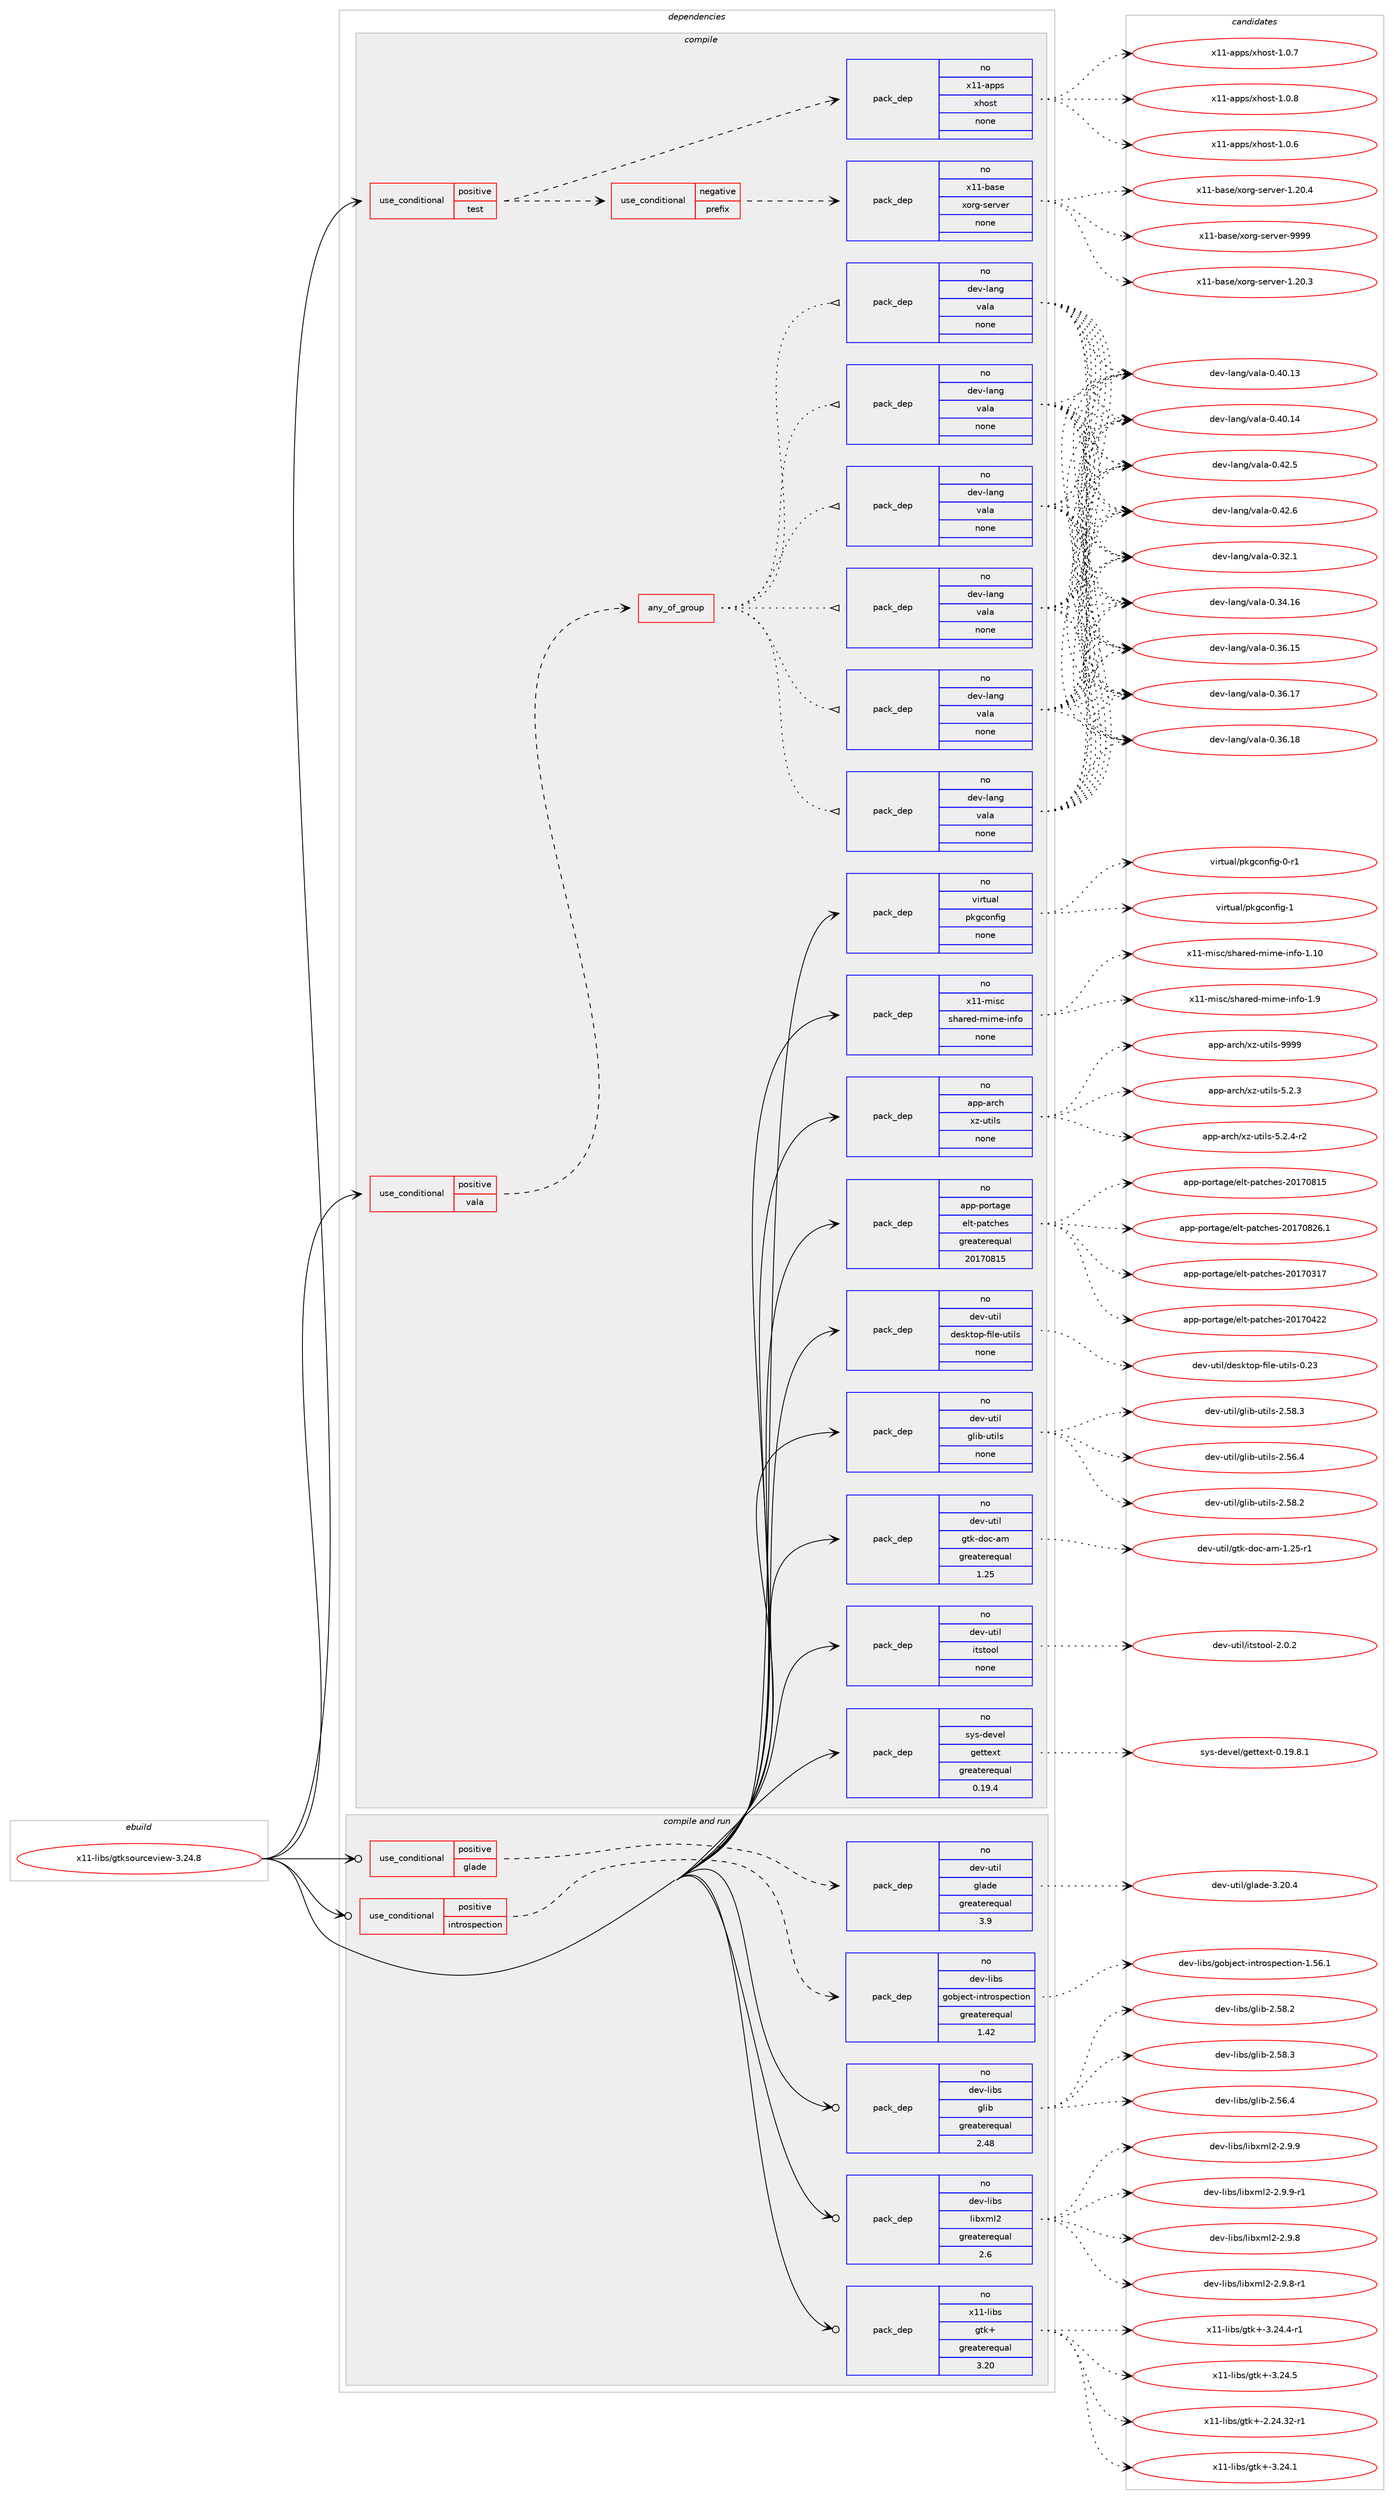 digraph prolog {

# *************
# Graph options
# *************

newrank=true;
concentrate=true;
compound=true;
graph [rankdir=LR,fontname=Helvetica,fontsize=10,ranksep=1.5];#, ranksep=2.5, nodesep=0.2];
edge  [arrowhead=vee];
node  [fontname=Helvetica,fontsize=10];

# **********
# The ebuild
# **********

subgraph cluster_leftcol {
color=gray;
rank=same;
label=<<i>ebuild</i>>;
id [label="x11-libs/gtksourceview-3.24.8", color=red, width=4, href="../x11-libs/gtksourceview-3.24.8.svg"];
}

# ****************
# The dependencies
# ****************

subgraph cluster_midcol {
color=gray;
label=<<i>dependencies</i>>;
subgraph cluster_compile {
fillcolor="#eeeeee";
style=filled;
label=<<i>compile</i>>;
subgraph cond465964 {
dependency1758961 [label=<<TABLE BORDER="0" CELLBORDER="1" CELLSPACING="0" CELLPADDING="4"><TR><TD ROWSPAN="3" CELLPADDING="10">use_conditional</TD></TR><TR><TD>positive</TD></TR><TR><TD>test</TD></TR></TABLE>>, shape=none, color=red];
subgraph cond465965 {
dependency1758962 [label=<<TABLE BORDER="0" CELLBORDER="1" CELLSPACING="0" CELLPADDING="4"><TR><TD ROWSPAN="3" CELLPADDING="10">use_conditional</TD></TR><TR><TD>negative</TD></TR><TR><TD>prefix</TD></TR></TABLE>>, shape=none, color=red];
subgraph pack1263482 {
dependency1758963 [label=<<TABLE BORDER="0" CELLBORDER="1" CELLSPACING="0" CELLPADDING="4" WIDTH="220"><TR><TD ROWSPAN="6" CELLPADDING="30">pack_dep</TD></TR><TR><TD WIDTH="110">no</TD></TR><TR><TD>x11-base</TD></TR><TR><TD>xorg-server</TD></TR><TR><TD>none</TD></TR><TR><TD></TD></TR></TABLE>>, shape=none, color=blue];
}
dependency1758962:e -> dependency1758963:w [weight=20,style="dashed",arrowhead="vee"];
}
dependency1758961:e -> dependency1758962:w [weight=20,style="dashed",arrowhead="vee"];
subgraph pack1263483 {
dependency1758964 [label=<<TABLE BORDER="0" CELLBORDER="1" CELLSPACING="0" CELLPADDING="4" WIDTH="220"><TR><TD ROWSPAN="6" CELLPADDING="30">pack_dep</TD></TR><TR><TD WIDTH="110">no</TD></TR><TR><TD>x11-apps</TD></TR><TR><TD>xhost</TD></TR><TR><TD>none</TD></TR><TR><TD></TD></TR></TABLE>>, shape=none, color=blue];
}
dependency1758961:e -> dependency1758964:w [weight=20,style="dashed",arrowhead="vee"];
}
id:e -> dependency1758961:w [weight=20,style="solid",arrowhead="vee"];
subgraph cond465966 {
dependency1758965 [label=<<TABLE BORDER="0" CELLBORDER="1" CELLSPACING="0" CELLPADDING="4"><TR><TD ROWSPAN="3" CELLPADDING="10">use_conditional</TD></TR><TR><TD>positive</TD></TR><TR><TD>vala</TD></TR></TABLE>>, shape=none, color=red];
subgraph any28512 {
dependency1758966 [label=<<TABLE BORDER="0" CELLBORDER="1" CELLSPACING="0" CELLPADDING="4"><TR><TD CELLPADDING="10">any_of_group</TD></TR></TABLE>>, shape=none, color=red];subgraph pack1263484 {
dependency1758967 [label=<<TABLE BORDER="0" CELLBORDER="1" CELLSPACING="0" CELLPADDING="4" WIDTH="220"><TR><TD ROWSPAN="6" CELLPADDING="30">pack_dep</TD></TR><TR><TD WIDTH="110">no</TD></TR><TR><TD>dev-lang</TD></TR><TR><TD>vala</TD></TR><TR><TD>none</TD></TR><TR><TD></TD></TR></TABLE>>, shape=none, color=blue];
}
dependency1758966:e -> dependency1758967:w [weight=20,style="dotted",arrowhead="oinv"];
subgraph pack1263485 {
dependency1758968 [label=<<TABLE BORDER="0" CELLBORDER="1" CELLSPACING="0" CELLPADDING="4" WIDTH="220"><TR><TD ROWSPAN="6" CELLPADDING="30">pack_dep</TD></TR><TR><TD WIDTH="110">no</TD></TR><TR><TD>dev-lang</TD></TR><TR><TD>vala</TD></TR><TR><TD>none</TD></TR><TR><TD></TD></TR></TABLE>>, shape=none, color=blue];
}
dependency1758966:e -> dependency1758968:w [weight=20,style="dotted",arrowhead="oinv"];
subgraph pack1263486 {
dependency1758969 [label=<<TABLE BORDER="0" CELLBORDER="1" CELLSPACING="0" CELLPADDING="4" WIDTH="220"><TR><TD ROWSPAN="6" CELLPADDING="30">pack_dep</TD></TR><TR><TD WIDTH="110">no</TD></TR><TR><TD>dev-lang</TD></TR><TR><TD>vala</TD></TR><TR><TD>none</TD></TR><TR><TD></TD></TR></TABLE>>, shape=none, color=blue];
}
dependency1758966:e -> dependency1758969:w [weight=20,style="dotted",arrowhead="oinv"];
subgraph pack1263487 {
dependency1758970 [label=<<TABLE BORDER="0" CELLBORDER="1" CELLSPACING="0" CELLPADDING="4" WIDTH="220"><TR><TD ROWSPAN="6" CELLPADDING="30">pack_dep</TD></TR><TR><TD WIDTH="110">no</TD></TR><TR><TD>dev-lang</TD></TR><TR><TD>vala</TD></TR><TR><TD>none</TD></TR><TR><TD></TD></TR></TABLE>>, shape=none, color=blue];
}
dependency1758966:e -> dependency1758970:w [weight=20,style="dotted",arrowhead="oinv"];
subgraph pack1263488 {
dependency1758971 [label=<<TABLE BORDER="0" CELLBORDER="1" CELLSPACING="0" CELLPADDING="4" WIDTH="220"><TR><TD ROWSPAN="6" CELLPADDING="30">pack_dep</TD></TR><TR><TD WIDTH="110">no</TD></TR><TR><TD>dev-lang</TD></TR><TR><TD>vala</TD></TR><TR><TD>none</TD></TR><TR><TD></TD></TR></TABLE>>, shape=none, color=blue];
}
dependency1758966:e -> dependency1758971:w [weight=20,style="dotted",arrowhead="oinv"];
subgraph pack1263489 {
dependency1758972 [label=<<TABLE BORDER="0" CELLBORDER="1" CELLSPACING="0" CELLPADDING="4" WIDTH="220"><TR><TD ROWSPAN="6" CELLPADDING="30">pack_dep</TD></TR><TR><TD WIDTH="110">no</TD></TR><TR><TD>dev-lang</TD></TR><TR><TD>vala</TD></TR><TR><TD>none</TD></TR><TR><TD></TD></TR></TABLE>>, shape=none, color=blue];
}
dependency1758966:e -> dependency1758972:w [weight=20,style="dotted",arrowhead="oinv"];
}
dependency1758965:e -> dependency1758966:w [weight=20,style="dashed",arrowhead="vee"];
}
id:e -> dependency1758965:w [weight=20,style="solid",arrowhead="vee"];
subgraph pack1263490 {
dependency1758973 [label=<<TABLE BORDER="0" CELLBORDER="1" CELLSPACING="0" CELLPADDING="4" WIDTH="220"><TR><TD ROWSPAN="6" CELLPADDING="30">pack_dep</TD></TR><TR><TD WIDTH="110">no</TD></TR><TR><TD>app-arch</TD></TR><TR><TD>xz-utils</TD></TR><TR><TD>none</TD></TR><TR><TD></TD></TR></TABLE>>, shape=none, color=blue];
}
id:e -> dependency1758973:w [weight=20,style="solid",arrowhead="vee"];
subgraph pack1263491 {
dependency1758974 [label=<<TABLE BORDER="0" CELLBORDER="1" CELLSPACING="0" CELLPADDING="4" WIDTH="220"><TR><TD ROWSPAN="6" CELLPADDING="30">pack_dep</TD></TR><TR><TD WIDTH="110">no</TD></TR><TR><TD>app-portage</TD></TR><TR><TD>elt-patches</TD></TR><TR><TD>greaterequal</TD></TR><TR><TD>20170815</TD></TR></TABLE>>, shape=none, color=blue];
}
id:e -> dependency1758974:w [weight=20,style="solid",arrowhead="vee"];
subgraph pack1263492 {
dependency1758975 [label=<<TABLE BORDER="0" CELLBORDER="1" CELLSPACING="0" CELLPADDING="4" WIDTH="220"><TR><TD ROWSPAN="6" CELLPADDING="30">pack_dep</TD></TR><TR><TD WIDTH="110">no</TD></TR><TR><TD>dev-util</TD></TR><TR><TD>desktop-file-utils</TD></TR><TR><TD>none</TD></TR><TR><TD></TD></TR></TABLE>>, shape=none, color=blue];
}
id:e -> dependency1758975:w [weight=20,style="solid",arrowhead="vee"];
subgraph pack1263493 {
dependency1758976 [label=<<TABLE BORDER="0" CELLBORDER="1" CELLSPACING="0" CELLPADDING="4" WIDTH="220"><TR><TD ROWSPAN="6" CELLPADDING="30">pack_dep</TD></TR><TR><TD WIDTH="110">no</TD></TR><TR><TD>dev-util</TD></TR><TR><TD>glib-utils</TD></TR><TR><TD>none</TD></TR><TR><TD></TD></TR></TABLE>>, shape=none, color=blue];
}
id:e -> dependency1758976:w [weight=20,style="solid",arrowhead="vee"];
subgraph pack1263494 {
dependency1758977 [label=<<TABLE BORDER="0" CELLBORDER="1" CELLSPACING="0" CELLPADDING="4" WIDTH="220"><TR><TD ROWSPAN="6" CELLPADDING="30">pack_dep</TD></TR><TR><TD WIDTH="110">no</TD></TR><TR><TD>dev-util</TD></TR><TR><TD>gtk-doc-am</TD></TR><TR><TD>greaterequal</TD></TR><TR><TD>1.25</TD></TR></TABLE>>, shape=none, color=blue];
}
id:e -> dependency1758977:w [weight=20,style="solid",arrowhead="vee"];
subgraph pack1263495 {
dependency1758978 [label=<<TABLE BORDER="0" CELLBORDER="1" CELLSPACING="0" CELLPADDING="4" WIDTH="220"><TR><TD ROWSPAN="6" CELLPADDING="30">pack_dep</TD></TR><TR><TD WIDTH="110">no</TD></TR><TR><TD>dev-util</TD></TR><TR><TD>itstool</TD></TR><TR><TD>none</TD></TR><TR><TD></TD></TR></TABLE>>, shape=none, color=blue];
}
id:e -> dependency1758978:w [weight=20,style="solid",arrowhead="vee"];
subgraph pack1263496 {
dependency1758979 [label=<<TABLE BORDER="0" CELLBORDER="1" CELLSPACING="0" CELLPADDING="4" WIDTH="220"><TR><TD ROWSPAN="6" CELLPADDING="30">pack_dep</TD></TR><TR><TD WIDTH="110">no</TD></TR><TR><TD>sys-devel</TD></TR><TR><TD>gettext</TD></TR><TR><TD>greaterequal</TD></TR><TR><TD>0.19.4</TD></TR></TABLE>>, shape=none, color=blue];
}
id:e -> dependency1758979:w [weight=20,style="solid",arrowhead="vee"];
subgraph pack1263497 {
dependency1758980 [label=<<TABLE BORDER="0" CELLBORDER="1" CELLSPACING="0" CELLPADDING="4" WIDTH="220"><TR><TD ROWSPAN="6" CELLPADDING="30">pack_dep</TD></TR><TR><TD WIDTH="110">no</TD></TR><TR><TD>virtual</TD></TR><TR><TD>pkgconfig</TD></TR><TR><TD>none</TD></TR><TR><TD></TD></TR></TABLE>>, shape=none, color=blue];
}
id:e -> dependency1758980:w [weight=20,style="solid",arrowhead="vee"];
subgraph pack1263498 {
dependency1758981 [label=<<TABLE BORDER="0" CELLBORDER="1" CELLSPACING="0" CELLPADDING="4" WIDTH="220"><TR><TD ROWSPAN="6" CELLPADDING="30">pack_dep</TD></TR><TR><TD WIDTH="110">no</TD></TR><TR><TD>x11-misc</TD></TR><TR><TD>shared-mime-info</TD></TR><TR><TD>none</TD></TR><TR><TD></TD></TR></TABLE>>, shape=none, color=blue];
}
id:e -> dependency1758981:w [weight=20,style="solid",arrowhead="vee"];
}
subgraph cluster_compileandrun {
fillcolor="#eeeeee";
style=filled;
label=<<i>compile and run</i>>;
subgraph cond465967 {
dependency1758982 [label=<<TABLE BORDER="0" CELLBORDER="1" CELLSPACING="0" CELLPADDING="4"><TR><TD ROWSPAN="3" CELLPADDING="10">use_conditional</TD></TR><TR><TD>positive</TD></TR><TR><TD>glade</TD></TR></TABLE>>, shape=none, color=red];
subgraph pack1263499 {
dependency1758983 [label=<<TABLE BORDER="0" CELLBORDER="1" CELLSPACING="0" CELLPADDING="4" WIDTH="220"><TR><TD ROWSPAN="6" CELLPADDING="30">pack_dep</TD></TR><TR><TD WIDTH="110">no</TD></TR><TR><TD>dev-util</TD></TR><TR><TD>glade</TD></TR><TR><TD>greaterequal</TD></TR><TR><TD>3.9</TD></TR></TABLE>>, shape=none, color=blue];
}
dependency1758982:e -> dependency1758983:w [weight=20,style="dashed",arrowhead="vee"];
}
id:e -> dependency1758982:w [weight=20,style="solid",arrowhead="odotvee"];
subgraph cond465968 {
dependency1758984 [label=<<TABLE BORDER="0" CELLBORDER="1" CELLSPACING="0" CELLPADDING="4"><TR><TD ROWSPAN="3" CELLPADDING="10">use_conditional</TD></TR><TR><TD>positive</TD></TR><TR><TD>introspection</TD></TR></TABLE>>, shape=none, color=red];
subgraph pack1263500 {
dependency1758985 [label=<<TABLE BORDER="0" CELLBORDER="1" CELLSPACING="0" CELLPADDING="4" WIDTH="220"><TR><TD ROWSPAN="6" CELLPADDING="30">pack_dep</TD></TR><TR><TD WIDTH="110">no</TD></TR><TR><TD>dev-libs</TD></TR><TR><TD>gobject-introspection</TD></TR><TR><TD>greaterequal</TD></TR><TR><TD>1.42</TD></TR></TABLE>>, shape=none, color=blue];
}
dependency1758984:e -> dependency1758985:w [weight=20,style="dashed",arrowhead="vee"];
}
id:e -> dependency1758984:w [weight=20,style="solid",arrowhead="odotvee"];
subgraph pack1263501 {
dependency1758986 [label=<<TABLE BORDER="0" CELLBORDER="1" CELLSPACING="0" CELLPADDING="4" WIDTH="220"><TR><TD ROWSPAN="6" CELLPADDING="30">pack_dep</TD></TR><TR><TD WIDTH="110">no</TD></TR><TR><TD>dev-libs</TD></TR><TR><TD>glib</TD></TR><TR><TD>greaterequal</TD></TR><TR><TD>2.48</TD></TR></TABLE>>, shape=none, color=blue];
}
id:e -> dependency1758986:w [weight=20,style="solid",arrowhead="odotvee"];
subgraph pack1263502 {
dependency1758987 [label=<<TABLE BORDER="0" CELLBORDER="1" CELLSPACING="0" CELLPADDING="4" WIDTH="220"><TR><TD ROWSPAN="6" CELLPADDING="30">pack_dep</TD></TR><TR><TD WIDTH="110">no</TD></TR><TR><TD>dev-libs</TD></TR><TR><TD>libxml2</TD></TR><TR><TD>greaterequal</TD></TR><TR><TD>2.6</TD></TR></TABLE>>, shape=none, color=blue];
}
id:e -> dependency1758987:w [weight=20,style="solid",arrowhead="odotvee"];
subgraph pack1263503 {
dependency1758988 [label=<<TABLE BORDER="0" CELLBORDER="1" CELLSPACING="0" CELLPADDING="4" WIDTH="220"><TR><TD ROWSPAN="6" CELLPADDING="30">pack_dep</TD></TR><TR><TD WIDTH="110">no</TD></TR><TR><TD>x11-libs</TD></TR><TR><TD>gtk+</TD></TR><TR><TD>greaterequal</TD></TR><TR><TD>3.20</TD></TR></TABLE>>, shape=none, color=blue];
}
id:e -> dependency1758988:w [weight=20,style="solid",arrowhead="odotvee"];
}
subgraph cluster_run {
fillcolor="#eeeeee";
style=filled;
label=<<i>run</i>>;
}
}

# **************
# The candidates
# **************

subgraph cluster_choices {
rank=same;
color=gray;
label=<<i>candidates</i>>;

subgraph choice1263482 {
color=black;
nodesep=1;
choice1204949459897115101471201111141034511510111411810111445494650484651 [label="x11-base/xorg-server-1.20.3", color=red, width=4,href="../x11-base/xorg-server-1.20.3.svg"];
choice1204949459897115101471201111141034511510111411810111445494650484652 [label="x11-base/xorg-server-1.20.4", color=red, width=4,href="../x11-base/xorg-server-1.20.4.svg"];
choice120494945989711510147120111114103451151011141181011144557575757 [label="x11-base/xorg-server-9999", color=red, width=4,href="../x11-base/xorg-server-9999.svg"];
dependency1758963:e -> choice1204949459897115101471201111141034511510111411810111445494650484651:w [style=dotted,weight="100"];
dependency1758963:e -> choice1204949459897115101471201111141034511510111411810111445494650484652:w [style=dotted,weight="100"];
dependency1758963:e -> choice120494945989711510147120111114103451151011141181011144557575757:w [style=dotted,weight="100"];
}
subgraph choice1263483 {
color=black;
nodesep=1;
choice1204949459711211211547120104111115116454946484654 [label="x11-apps/xhost-1.0.6", color=red, width=4,href="../x11-apps/xhost-1.0.6.svg"];
choice1204949459711211211547120104111115116454946484655 [label="x11-apps/xhost-1.0.7", color=red, width=4,href="../x11-apps/xhost-1.0.7.svg"];
choice1204949459711211211547120104111115116454946484656 [label="x11-apps/xhost-1.0.8", color=red, width=4,href="../x11-apps/xhost-1.0.8.svg"];
dependency1758964:e -> choice1204949459711211211547120104111115116454946484654:w [style=dotted,weight="100"];
dependency1758964:e -> choice1204949459711211211547120104111115116454946484655:w [style=dotted,weight="100"];
dependency1758964:e -> choice1204949459711211211547120104111115116454946484656:w [style=dotted,weight="100"];
}
subgraph choice1263484 {
color=black;
nodesep=1;
choice100101118451089711010347118971089745484651504649 [label="dev-lang/vala-0.32.1", color=red, width=4,href="../dev-lang/vala-0.32.1.svg"];
choice10010111845108971101034711897108974548465152464954 [label="dev-lang/vala-0.34.16", color=red, width=4,href="../dev-lang/vala-0.34.16.svg"];
choice10010111845108971101034711897108974548465154464953 [label="dev-lang/vala-0.36.15", color=red, width=4,href="../dev-lang/vala-0.36.15.svg"];
choice10010111845108971101034711897108974548465154464955 [label="dev-lang/vala-0.36.17", color=red, width=4,href="../dev-lang/vala-0.36.17.svg"];
choice10010111845108971101034711897108974548465154464956 [label="dev-lang/vala-0.36.18", color=red, width=4,href="../dev-lang/vala-0.36.18.svg"];
choice10010111845108971101034711897108974548465248464951 [label="dev-lang/vala-0.40.13", color=red, width=4,href="../dev-lang/vala-0.40.13.svg"];
choice10010111845108971101034711897108974548465248464952 [label="dev-lang/vala-0.40.14", color=red, width=4,href="../dev-lang/vala-0.40.14.svg"];
choice100101118451089711010347118971089745484652504653 [label="dev-lang/vala-0.42.5", color=red, width=4,href="../dev-lang/vala-0.42.5.svg"];
choice100101118451089711010347118971089745484652504654 [label="dev-lang/vala-0.42.6", color=red, width=4,href="../dev-lang/vala-0.42.6.svg"];
dependency1758967:e -> choice100101118451089711010347118971089745484651504649:w [style=dotted,weight="100"];
dependency1758967:e -> choice10010111845108971101034711897108974548465152464954:w [style=dotted,weight="100"];
dependency1758967:e -> choice10010111845108971101034711897108974548465154464953:w [style=dotted,weight="100"];
dependency1758967:e -> choice10010111845108971101034711897108974548465154464955:w [style=dotted,weight="100"];
dependency1758967:e -> choice10010111845108971101034711897108974548465154464956:w [style=dotted,weight="100"];
dependency1758967:e -> choice10010111845108971101034711897108974548465248464951:w [style=dotted,weight="100"];
dependency1758967:e -> choice10010111845108971101034711897108974548465248464952:w [style=dotted,weight="100"];
dependency1758967:e -> choice100101118451089711010347118971089745484652504653:w [style=dotted,weight="100"];
dependency1758967:e -> choice100101118451089711010347118971089745484652504654:w [style=dotted,weight="100"];
}
subgraph choice1263485 {
color=black;
nodesep=1;
choice100101118451089711010347118971089745484651504649 [label="dev-lang/vala-0.32.1", color=red, width=4,href="../dev-lang/vala-0.32.1.svg"];
choice10010111845108971101034711897108974548465152464954 [label="dev-lang/vala-0.34.16", color=red, width=4,href="../dev-lang/vala-0.34.16.svg"];
choice10010111845108971101034711897108974548465154464953 [label="dev-lang/vala-0.36.15", color=red, width=4,href="../dev-lang/vala-0.36.15.svg"];
choice10010111845108971101034711897108974548465154464955 [label="dev-lang/vala-0.36.17", color=red, width=4,href="../dev-lang/vala-0.36.17.svg"];
choice10010111845108971101034711897108974548465154464956 [label="dev-lang/vala-0.36.18", color=red, width=4,href="../dev-lang/vala-0.36.18.svg"];
choice10010111845108971101034711897108974548465248464951 [label="dev-lang/vala-0.40.13", color=red, width=4,href="../dev-lang/vala-0.40.13.svg"];
choice10010111845108971101034711897108974548465248464952 [label="dev-lang/vala-0.40.14", color=red, width=4,href="../dev-lang/vala-0.40.14.svg"];
choice100101118451089711010347118971089745484652504653 [label="dev-lang/vala-0.42.5", color=red, width=4,href="../dev-lang/vala-0.42.5.svg"];
choice100101118451089711010347118971089745484652504654 [label="dev-lang/vala-0.42.6", color=red, width=4,href="../dev-lang/vala-0.42.6.svg"];
dependency1758968:e -> choice100101118451089711010347118971089745484651504649:w [style=dotted,weight="100"];
dependency1758968:e -> choice10010111845108971101034711897108974548465152464954:w [style=dotted,weight="100"];
dependency1758968:e -> choice10010111845108971101034711897108974548465154464953:w [style=dotted,weight="100"];
dependency1758968:e -> choice10010111845108971101034711897108974548465154464955:w [style=dotted,weight="100"];
dependency1758968:e -> choice10010111845108971101034711897108974548465154464956:w [style=dotted,weight="100"];
dependency1758968:e -> choice10010111845108971101034711897108974548465248464951:w [style=dotted,weight="100"];
dependency1758968:e -> choice10010111845108971101034711897108974548465248464952:w [style=dotted,weight="100"];
dependency1758968:e -> choice100101118451089711010347118971089745484652504653:w [style=dotted,weight="100"];
dependency1758968:e -> choice100101118451089711010347118971089745484652504654:w [style=dotted,weight="100"];
}
subgraph choice1263486 {
color=black;
nodesep=1;
choice100101118451089711010347118971089745484651504649 [label="dev-lang/vala-0.32.1", color=red, width=4,href="../dev-lang/vala-0.32.1.svg"];
choice10010111845108971101034711897108974548465152464954 [label="dev-lang/vala-0.34.16", color=red, width=4,href="../dev-lang/vala-0.34.16.svg"];
choice10010111845108971101034711897108974548465154464953 [label="dev-lang/vala-0.36.15", color=red, width=4,href="../dev-lang/vala-0.36.15.svg"];
choice10010111845108971101034711897108974548465154464955 [label="dev-lang/vala-0.36.17", color=red, width=4,href="../dev-lang/vala-0.36.17.svg"];
choice10010111845108971101034711897108974548465154464956 [label="dev-lang/vala-0.36.18", color=red, width=4,href="../dev-lang/vala-0.36.18.svg"];
choice10010111845108971101034711897108974548465248464951 [label="dev-lang/vala-0.40.13", color=red, width=4,href="../dev-lang/vala-0.40.13.svg"];
choice10010111845108971101034711897108974548465248464952 [label="dev-lang/vala-0.40.14", color=red, width=4,href="../dev-lang/vala-0.40.14.svg"];
choice100101118451089711010347118971089745484652504653 [label="dev-lang/vala-0.42.5", color=red, width=4,href="../dev-lang/vala-0.42.5.svg"];
choice100101118451089711010347118971089745484652504654 [label="dev-lang/vala-0.42.6", color=red, width=4,href="../dev-lang/vala-0.42.6.svg"];
dependency1758969:e -> choice100101118451089711010347118971089745484651504649:w [style=dotted,weight="100"];
dependency1758969:e -> choice10010111845108971101034711897108974548465152464954:w [style=dotted,weight="100"];
dependency1758969:e -> choice10010111845108971101034711897108974548465154464953:w [style=dotted,weight="100"];
dependency1758969:e -> choice10010111845108971101034711897108974548465154464955:w [style=dotted,weight="100"];
dependency1758969:e -> choice10010111845108971101034711897108974548465154464956:w [style=dotted,weight="100"];
dependency1758969:e -> choice10010111845108971101034711897108974548465248464951:w [style=dotted,weight="100"];
dependency1758969:e -> choice10010111845108971101034711897108974548465248464952:w [style=dotted,weight="100"];
dependency1758969:e -> choice100101118451089711010347118971089745484652504653:w [style=dotted,weight="100"];
dependency1758969:e -> choice100101118451089711010347118971089745484652504654:w [style=dotted,weight="100"];
}
subgraph choice1263487 {
color=black;
nodesep=1;
choice100101118451089711010347118971089745484651504649 [label="dev-lang/vala-0.32.1", color=red, width=4,href="../dev-lang/vala-0.32.1.svg"];
choice10010111845108971101034711897108974548465152464954 [label="dev-lang/vala-0.34.16", color=red, width=4,href="../dev-lang/vala-0.34.16.svg"];
choice10010111845108971101034711897108974548465154464953 [label="dev-lang/vala-0.36.15", color=red, width=4,href="../dev-lang/vala-0.36.15.svg"];
choice10010111845108971101034711897108974548465154464955 [label="dev-lang/vala-0.36.17", color=red, width=4,href="../dev-lang/vala-0.36.17.svg"];
choice10010111845108971101034711897108974548465154464956 [label="dev-lang/vala-0.36.18", color=red, width=4,href="../dev-lang/vala-0.36.18.svg"];
choice10010111845108971101034711897108974548465248464951 [label="dev-lang/vala-0.40.13", color=red, width=4,href="../dev-lang/vala-0.40.13.svg"];
choice10010111845108971101034711897108974548465248464952 [label="dev-lang/vala-0.40.14", color=red, width=4,href="../dev-lang/vala-0.40.14.svg"];
choice100101118451089711010347118971089745484652504653 [label="dev-lang/vala-0.42.5", color=red, width=4,href="../dev-lang/vala-0.42.5.svg"];
choice100101118451089711010347118971089745484652504654 [label="dev-lang/vala-0.42.6", color=red, width=4,href="../dev-lang/vala-0.42.6.svg"];
dependency1758970:e -> choice100101118451089711010347118971089745484651504649:w [style=dotted,weight="100"];
dependency1758970:e -> choice10010111845108971101034711897108974548465152464954:w [style=dotted,weight="100"];
dependency1758970:e -> choice10010111845108971101034711897108974548465154464953:w [style=dotted,weight="100"];
dependency1758970:e -> choice10010111845108971101034711897108974548465154464955:w [style=dotted,weight="100"];
dependency1758970:e -> choice10010111845108971101034711897108974548465154464956:w [style=dotted,weight="100"];
dependency1758970:e -> choice10010111845108971101034711897108974548465248464951:w [style=dotted,weight="100"];
dependency1758970:e -> choice10010111845108971101034711897108974548465248464952:w [style=dotted,weight="100"];
dependency1758970:e -> choice100101118451089711010347118971089745484652504653:w [style=dotted,weight="100"];
dependency1758970:e -> choice100101118451089711010347118971089745484652504654:w [style=dotted,weight="100"];
}
subgraph choice1263488 {
color=black;
nodesep=1;
choice100101118451089711010347118971089745484651504649 [label="dev-lang/vala-0.32.1", color=red, width=4,href="../dev-lang/vala-0.32.1.svg"];
choice10010111845108971101034711897108974548465152464954 [label="dev-lang/vala-0.34.16", color=red, width=4,href="../dev-lang/vala-0.34.16.svg"];
choice10010111845108971101034711897108974548465154464953 [label="dev-lang/vala-0.36.15", color=red, width=4,href="../dev-lang/vala-0.36.15.svg"];
choice10010111845108971101034711897108974548465154464955 [label="dev-lang/vala-0.36.17", color=red, width=4,href="../dev-lang/vala-0.36.17.svg"];
choice10010111845108971101034711897108974548465154464956 [label="dev-lang/vala-0.36.18", color=red, width=4,href="../dev-lang/vala-0.36.18.svg"];
choice10010111845108971101034711897108974548465248464951 [label="dev-lang/vala-0.40.13", color=red, width=4,href="../dev-lang/vala-0.40.13.svg"];
choice10010111845108971101034711897108974548465248464952 [label="dev-lang/vala-0.40.14", color=red, width=4,href="../dev-lang/vala-0.40.14.svg"];
choice100101118451089711010347118971089745484652504653 [label="dev-lang/vala-0.42.5", color=red, width=4,href="../dev-lang/vala-0.42.5.svg"];
choice100101118451089711010347118971089745484652504654 [label="dev-lang/vala-0.42.6", color=red, width=4,href="../dev-lang/vala-0.42.6.svg"];
dependency1758971:e -> choice100101118451089711010347118971089745484651504649:w [style=dotted,weight="100"];
dependency1758971:e -> choice10010111845108971101034711897108974548465152464954:w [style=dotted,weight="100"];
dependency1758971:e -> choice10010111845108971101034711897108974548465154464953:w [style=dotted,weight="100"];
dependency1758971:e -> choice10010111845108971101034711897108974548465154464955:w [style=dotted,weight="100"];
dependency1758971:e -> choice10010111845108971101034711897108974548465154464956:w [style=dotted,weight="100"];
dependency1758971:e -> choice10010111845108971101034711897108974548465248464951:w [style=dotted,weight="100"];
dependency1758971:e -> choice10010111845108971101034711897108974548465248464952:w [style=dotted,weight="100"];
dependency1758971:e -> choice100101118451089711010347118971089745484652504653:w [style=dotted,weight="100"];
dependency1758971:e -> choice100101118451089711010347118971089745484652504654:w [style=dotted,weight="100"];
}
subgraph choice1263489 {
color=black;
nodesep=1;
choice100101118451089711010347118971089745484651504649 [label="dev-lang/vala-0.32.1", color=red, width=4,href="../dev-lang/vala-0.32.1.svg"];
choice10010111845108971101034711897108974548465152464954 [label="dev-lang/vala-0.34.16", color=red, width=4,href="../dev-lang/vala-0.34.16.svg"];
choice10010111845108971101034711897108974548465154464953 [label="dev-lang/vala-0.36.15", color=red, width=4,href="../dev-lang/vala-0.36.15.svg"];
choice10010111845108971101034711897108974548465154464955 [label="dev-lang/vala-0.36.17", color=red, width=4,href="../dev-lang/vala-0.36.17.svg"];
choice10010111845108971101034711897108974548465154464956 [label="dev-lang/vala-0.36.18", color=red, width=4,href="../dev-lang/vala-0.36.18.svg"];
choice10010111845108971101034711897108974548465248464951 [label="dev-lang/vala-0.40.13", color=red, width=4,href="../dev-lang/vala-0.40.13.svg"];
choice10010111845108971101034711897108974548465248464952 [label="dev-lang/vala-0.40.14", color=red, width=4,href="../dev-lang/vala-0.40.14.svg"];
choice100101118451089711010347118971089745484652504653 [label="dev-lang/vala-0.42.5", color=red, width=4,href="../dev-lang/vala-0.42.5.svg"];
choice100101118451089711010347118971089745484652504654 [label="dev-lang/vala-0.42.6", color=red, width=4,href="../dev-lang/vala-0.42.6.svg"];
dependency1758972:e -> choice100101118451089711010347118971089745484651504649:w [style=dotted,weight="100"];
dependency1758972:e -> choice10010111845108971101034711897108974548465152464954:w [style=dotted,weight="100"];
dependency1758972:e -> choice10010111845108971101034711897108974548465154464953:w [style=dotted,weight="100"];
dependency1758972:e -> choice10010111845108971101034711897108974548465154464955:w [style=dotted,weight="100"];
dependency1758972:e -> choice10010111845108971101034711897108974548465154464956:w [style=dotted,weight="100"];
dependency1758972:e -> choice10010111845108971101034711897108974548465248464951:w [style=dotted,weight="100"];
dependency1758972:e -> choice10010111845108971101034711897108974548465248464952:w [style=dotted,weight="100"];
dependency1758972:e -> choice100101118451089711010347118971089745484652504653:w [style=dotted,weight="100"];
dependency1758972:e -> choice100101118451089711010347118971089745484652504654:w [style=dotted,weight="100"];
}
subgraph choice1263490 {
color=black;
nodesep=1;
choice971121124597114991044712012245117116105108115455346504651 [label="app-arch/xz-utils-5.2.3", color=red, width=4,href="../app-arch/xz-utils-5.2.3.svg"];
choice9711211245971149910447120122451171161051081154553465046524511450 [label="app-arch/xz-utils-5.2.4-r2", color=red, width=4,href="../app-arch/xz-utils-5.2.4-r2.svg"];
choice9711211245971149910447120122451171161051081154557575757 [label="app-arch/xz-utils-9999", color=red, width=4,href="../app-arch/xz-utils-9999.svg"];
dependency1758973:e -> choice971121124597114991044712012245117116105108115455346504651:w [style=dotted,weight="100"];
dependency1758973:e -> choice9711211245971149910447120122451171161051081154553465046524511450:w [style=dotted,weight="100"];
dependency1758973:e -> choice9711211245971149910447120122451171161051081154557575757:w [style=dotted,weight="100"];
}
subgraph choice1263491 {
color=black;
nodesep=1;
choice97112112451121111141169710310147101108116451129711699104101115455048495548514955 [label="app-portage/elt-patches-20170317", color=red, width=4,href="../app-portage/elt-patches-20170317.svg"];
choice97112112451121111141169710310147101108116451129711699104101115455048495548525050 [label="app-portage/elt-patches-20170422", color=red, width=4,href="../app-portage/elt-patches-20170422.svg"];
choice97112112451121111141169710310147101108116451129711699104101115455048495548564953 [label="app-portage/elt-patches-20170815", color=red, width=4,href="../app-portage/elt-patches-20170815.svg"];
choice971121124511211111411697103101471011081164511297116991041011154550484955485650544649 [label="app-portage/elt-patches-20170826.1", color=red, width=4,href="../app-portage/elt-patches-20170826.1.svg"];
dependency1758974:e -> choice97112112451121111141169710310147101108116451129711699104101115455048495548514955:w [style=dotted,weight="100"];
dependency1758974:e -> choice97112112451121111141169710310147101108116451129711699104101115455048495548525050:w [style=dotted,weight="100"];
dependency1758974:e -> choice97112112451121111141169710310147101108116451129711699104101115455048495548564953:w [style=dotted,weight="100"];
dependency1758974:e -> choice971121124511211111411697103101471011081164511297116991041011154550484955485650544649:w [style=dotted,weight="100"];
}
subgraph choice1263492 {
color=black;
nodesep=1;
choice100101118451171161051084710010111510711611111245102105108101451171161051081154548465051 [label="dev-util/desktop-file-utils-0.23", color=red, width=4,href="../dev-util/desktop-file-utils-0.23.svg"];
dependency1758975:e -> choice100101118451171161051084710010111510711611111245102105108101451171161051081154548465051:w [style=dotted,weight="100"];
}
subgraph choice1263493 {
color=black;
nodesep=1;
choice1001011184511711610510847103108105984511711610510811545504653544652 [label="dev-util/glib-utils-2.56.4", color=red, width=4,href="../dev-util/glib-utils-2.56.4.svg"];
choice1001011184511711610510847103108105984511711610510811545504653564650 [label="dev-util/glib-utils-2.58.2", color=red, width=4,href="../dev-util/glib-utils-2.58.2.svg"];
choice1001011184511711610510847103108105984511711610510811545504653564651 [label="dev-util/glib-utils-2.58.3", color=red, width=4,href="../dev-util/glib-utils-2.58.3.svg"];
dependency1758976:e -> choice1001011184511711610510847103108105984511711610510811545504653544652:w [style=dotted,weight="100"];
dependency1758976:e -> choice1001011184511711610510847103108105984511711610510811545504653564650:w [style=dotted,weight="100"];
dependency1758976:e -> choice1001011184511711610510847103108105984511711610510811545504653564651:w [style=dotted,weight="100"];
}
subgraph choice1263494 {
color=black;
nodesep=1;
choice10010111845117116105108471031161074510011199459710945494650534511449 [label="dev-util/gtk-doc-am-1.25-r1", color=red, width=4,href="../dev-util/gtk-doc-am-1.25-r1.svg"];
dependency1758977:e -> choice10010111845117116105108471031161074510011199459710945494650534511449:w [style=dotted,weight="100"];
}
subgraph choice1263495 {
color=black;
nodesep=1;
choice1001011184511711610510847105116115116111111108455046484650 [label="dev-util/itstool-2.0.2", color=red, width=4,href="../dev-util/itstool-2.0.2.svg"];
dependency1758978:e -> choice1001011184511711610510847105116115116111111108455046484650:w [style=dotted,weight="100"];
}
subgraph choice1263496 {
color=black;
nodesep=1;
choice1151211154510010111810110847103101116116101120116454846495746564649 [label="sys-devel/gettext-0.19.8.1", color=red, width=4,href="../sys-devel/gettext-0.19.8.1.svg"];
dependency1758979:e -> choice1151211154510010111810110847103101116116101120116454846495746564649:w [style=dotted,weight="100"];
}
subgraph choice1263497 {
color=black;
nodesep=1;
choice11810511411611797108471121071039911111010210510345484511449 [label="virtual/pkgconfig-0-r1", color=red, width=4,href="../virtual/pkgconfig-0-r1.svg"];
choice1181051141161179710847112107103991111101021051034549 [label="virtual/pkgconfig-1", color=red, width=4,href="../virtual/pkgconfig-1.svg"];
dependency1758980:e -> choice11810511411611797108471121071039911111010210510345484511449:w [style=dotted,weight="100"];
dependency1758980:e -> choice1181051141161179710847112107103991111101021051034549:w [style=dotted,weight="100"];
}
subgraph choice1263498 {
color=black;
nodesep=1;
choice12049494510910511599471151049711410110045109105109101451051101021114549464948 [label="x11-misc/shared-mime-info-1.10", color=red, width=4,href="../x11-misc/shared-mime-info-1.10.svg"];
choice120494945109105115994711510497114101100451091051091014510511010211145494657 [label="x11-misc/shared-mime-info-1.9", color=red, width=4,href="../x11-misc/shared-mime-info-1.9.svg"];
dependency1758981:e -> choice12049494510910511599471151049711410110045109105109101451051101021114549464948:w [style=dotted,weight="100"];
dependency1758981:e -> choice120494945109105115994711510497114101100451091051091014510511010211145494657:w [style=dotted,weight="100"];
}
subgraph choice1263499 {
color=black;
nodesep=1;
choice10010111845117116105108471031089710010145514650484652 [label="dev-util/glade-3.20.4", color=red, width=4,href="../dev-util/glade-3.20.4.svg"];
dependency1758983:e -> choice10010111845117116105108471031089710010145514650484652:w [style=dotted,weight="100"];
}
subgraph choice1263500 {
color=black;
nodesep=1;
choice1001011184510810598115471031119810610199116451051101161141111151121019911610511111045494653544649 [label="dev-libs/gobject-introspection-1.56.1", color=red, width=4,href="../dev-libs/gobject-introspection-1.56.1.svg"];
dependency1758985:e -> choice1001011184510810598115471031119810610199116451051101161141111151121019911610511111045494653544649:w [style=dotted,weight="100"];
}
subgraph choice1263501 {
color=black;
nodesep=1;
choice1001011184510810598115471031081059845504653544652 [label="dev-libs/glib-2.56.4", color=red, width=4,href="../dev-libs/glib-2.56.4.svg"];
choice1001011184510810598115471031081059845504653564650 [label="dev-libs/glib-2.58.2", color=red, width=4,href="../dev-libs/glib-2.58.2.svg"];
choice1001011184510810598115471031081059845504653564651 [label="dev-libs/glib-2.58.3", color=red, width=4,href="../dev-libs/glib-2.58.3.svg"];
dependency1758986:e -> choice1001011184510810598115471031081059845504653544652:w [style=dotted,weight="100"];
dependency1758986:e -> choice1001011184510810598115471031081059845504653564650:w [style=dotted,weight="100"];
dependency1758986:e -> choice1001011184510810598115471031081059845504653564651:w [style=dotted,weight="100"];
}
subgraph choice1263502 {
color=black;
nodesep=1;
choice1001011184510810598115471081059812010910850455046574656 [label="dev-libs/libxml2-2.9.8", color=red, width=4,href="../dev-libs/libxml2-2.9.8.svg"];
choice10010111845108105981154710810598120109108504550465746564511449 [label="dev-libs/libxml2-2.9.8-r1", color=red, width=4,href="../dev-libs/libxml2-2.9.8-r1.svg"];
choice1001011184510810598115471081059812010910850455046574657 [label="dev-libs/libxml2-2.9.9", color=red, width=4,href="../dev-libs/libxml2-2.9.9.svg"];
choice10010111845108105981154710810598120109108504550465746574511449 [label="dev-libs/libxml2-2.9.9-r1", color=red, width=4,href="../dev-libs/libxml2-2.9.9-r1.svg"];
dependency1758987:e -> choice1001011184510810598115471081059812010910850455046574656:w [style=dotted,weight="100"];
dependency1758987:e -> choice10010111845108105981154710810598120109108504550465746564511449:w [style=dotted,weight="100"];
dependency1758987:e -> choice1001011184510810598115471081059812010910850455046574657:w [style=dotted,weight="100"];
dependency1758987:e -> choice10010111845108105981154710810598120109108504550465746574511449:w [style=dotted,weight="100"];
}
subgraph choice1263503 {
color=black;
nodesep=1;
choice12049494510810598115471031161074345504650524651504511449 [label="x11-libs/gtk+-2.24.32-r1", color=red, width=4,href="../x11-libs/gtk+-2.24.32-r1.svg"];
choice12049494510810598115471031161074345514650524649 [label="x11-libs/gtk+-3.24.1", color=red, width=4,href="../x11-libs/gtk+-3.24.1.svg"];
choice120494945108105981154710311610743455146505246524511449 [label="x11-libs/gtk+-3.24.4-r1", color=red, width=4,href="../x11-libs/gtk+-3.24.4-r1.svg"];
choice12049494510810598115471031161074345514650524653 [label="x11-libs/gtk+-3.24.5", color=red, width=4,href="../x11-libs/gtk+-3.24.5.svg"];
dependency1758988:e -> choice12049494510810598115471031161074345504650524651504511449:w [style=dotted,weight="100"];
dependency1758988:e -> choice12049494510810598115471031161074345514650524649:w [style=dotted,weight="100"];
dependency1758988:e -> choice120494945108105981154710311610743455146505246524511449:w [style=dotted,weight="100"];
dependency1758988:e -> choice12049494510810598115471031161074345514650524653:w [style=dotted,weight="100"];
}
}

}
